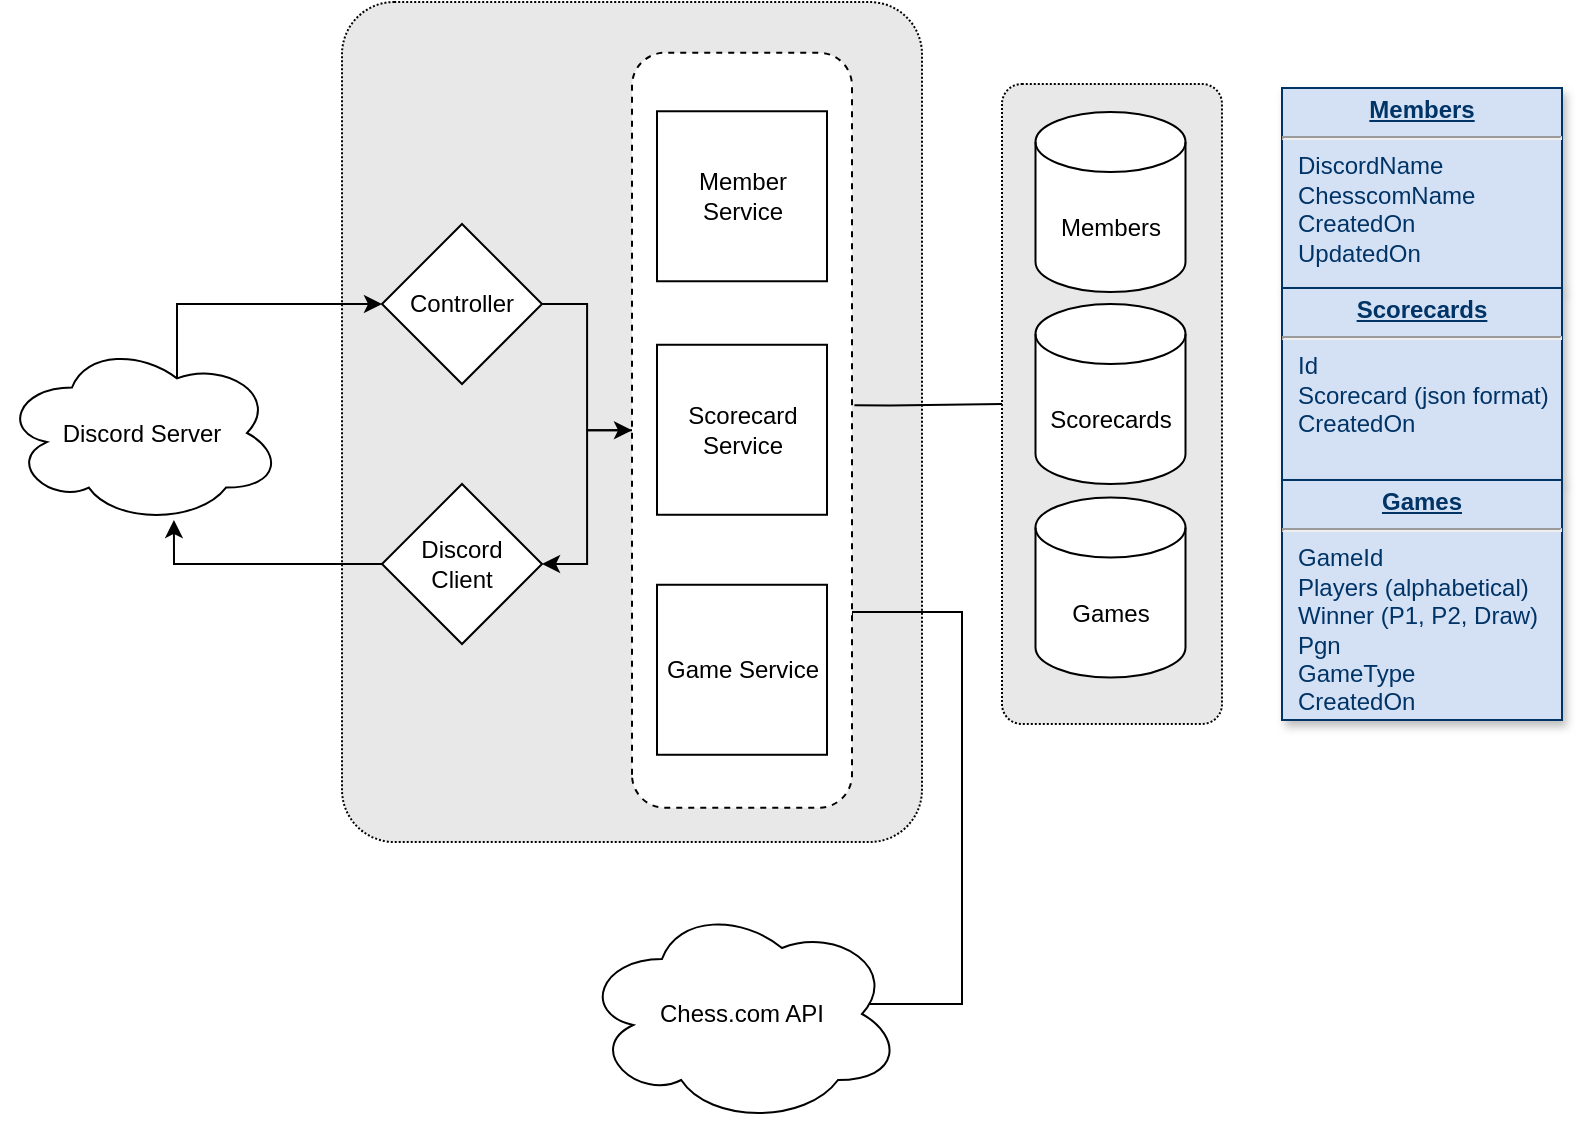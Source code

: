<mxfile version="14.2.9" type="github">
  <diagram name="Page-1" id="c7558073-3199-34d8-9f00-42111426c3f3">
    <mxGraphModel dx="1426" dy="905" grid="1" gridSize="10" guides="1" tooltips="1" connect="1" arrows="1" fold="1" page="1" pageScale="1" pageWidth="826" pageHeight="1169" background="#ffffff" math="0" shadow="0">
      <root>
        <mxCell id="0" />
        <mxCell id="1" parent="0" />
        <mxCell id="_OLi9d8GjZn6ro1plHeX-18" value="" style="rounded=1;whiteSpace=wrap;html=1;arcSize=9;dashed=1;dashPattern=1 1;fillColor=#E8E8E8;" vertex="1" parent="1">
          <mxGeometry x="520" y="230" width="110" height="320" as="geometry" />
        </mxCell>
        <mxCell id="_OLi9d8GjZn6ro1plHeX-11" value="" style="rounded=1;whiteSpace=wrap;html=1;arcSize=9;dashed=1;dashPattern=1 1;fillColor=#E8E8E8;" vertex="1" parent="1">
          <mxGeometry x="190" y="189" width="290" height="420" as="geometry" />
        </mxCell>
        <mxCell id="_OLi9d8GjZn6ro1plHeX-6" style="edgeStyle=orthogonalEdgeStyle;rounded=0;orthogonalLoop=1;jettySize=auto;html=1;exitX=0.5;exitY=0;exitDx=0;exitDy=0;entryX=1;entryY=0.5;entryDx=0;entryDy=0;" edge="1" parent="1" source="vf9vTdB66Ux0jYDctxN9-128" target="_OLi9d8GjZn6ro1plHeX-4">
          <mxGeometry relative="1" as="geometry" />
        </mxCell>
        <mxCell id="_OLi9d8GjZn6ro1plHeX-19" style="edgeStyle=orthogonalEdgeStyle;rounded=0;orthogonalLoop=1;jettySize=auto;html=1;exitX=0.533;exitY=1.011;exitDx=0;exitDy=0;entryX=0;entryY=0.5;entryDx=0;entryDy=0;exitPerimeter=0;endArrow=none;endFill=0;" edge="1" parent="1" source="vf9vTdB66Ux0jYDctxN9-128" target="_OLi9d8GjZn6ro1plHeX-18">
          <mxGeometry relative="1" as="geometry">
            <Array as="points">
              <mxPoint x="464" y="390" />
            </Array>
          </mxGeometry>
        </mxCell>
        <mxCell id="_OLi9d8GjZn6ro1plHeX-20" style="edgeStyle=orthogonalEdgeStyle;rounded=0;orthogonalLoop=1;jettySize=auto;html=1;exitX=0.25;exitY=1;exitDx=0;exitDy=0;entryX=0.875;entryY=0.5;entryDx=0;entryDy=0;entryPerimeter=0;" edge="1" parent="1" source="vf9vTdB66Ux0jYDctxN9-128" target="vf9vTdB66Ux0jYDctxN9-108">
          <mxGeometry relative="1" as="geometry">
            <Array as="points">
              <mxPoint x="445" y="494" />
              <mxPoint x="500" y="494" />
              <mxPoint x="500" y="690" />
              <mxPoint x="450" y="690" />
            </Array>
          </mxGeometry>
        </mxCell>
        <mxCell id="vf9vTdB66Ux0jYDctxN9-128" value="" style="rounded=1;whiteSpace=wrap;html=1;rotation=-90;dashed=1;" parent="1" vertex="1">
          <mxGeometry x="201.25" y="348.13" width="377.5" height="110" as="geometry" />
        </mxCell>
        <mxCell id="vf9vTdB66Ux0jYDctxN9-97" value="Scorecards" style="shape=cylinder3;whiteSpace=wrap;html=1;boundedLbl=1;backgroundOutline=1;size=15;" parent="1" vertex="1">
          <mxGeometry x="536.75" y="340" width="75" height="90" as="geometry" />
        </mxCell>
        <mxCell id="vf9vTdB66Ux0jYDctxN9-98" value="Members" style="shape=cylinder3;whiteSpace=wrap;html=1;boundedLbl=1;backgroundOutline=1;size=15;" parent="1" vertex="1">
          <mxGeometry x="536.75" y="244" width="75" height="90" as="geometry" />
        </mxCell>
        <mxCell id="vf9vTdB66Ux0jYDctxN9-99" value="Games" style="shape=cylinder3;whiteSpace=wrap;html=1;boundedLbl=1;backgroundOutline=1;size=15;" parent="1" vertex="1">
          <mxGeometry x="536.75" y="436.75" width="75" height="90" as="geometry" />
        </mxCell>
        <mxCell id="vf9vTdB66Ux0jYDctxN9-100" value="Scorecard Service" style="whiteSpace=wrap;html=1;aspect=fixed;" parent="1" vertex="1">
          <mxGeometry x="347.5" y="360.38" width="85" height="85" as="geometry" />
        </mxCell>
        <mxCell id="vf9vTdB66Ux0jYDctxN9-105" value="Member&lt;br&gt;Service" style="whiteSpace=wrap;html=1;aspect=fixed;" parent="1" vertex="1">
          <mxGeometry x="347.5" y="243.63" width="85" height="85" as="geometry" />
        </mxCell>
        <mxCell id="vf9vTdB66Ux0jYDctxN9-107" value="Game Service" style="whiteSpace=wrap;html=1;aspect=fixed;" parent="1" vertex="1">
          <mxGeometry x="347.5" y="480.38" width="85" height="85" as="geometry" />
        </mxCell>
        <mxCell id="vf9vTdB66Ux0jYDctxN9-108" value="Chess.com API" style="ellipse;shape=cloud;whiteSpace=wrap;html=1;" parent="1" vertex="1">
          <mxGeometry x="310" y="640" width="160" height="110" as="geometry" />
        </mxCell>
        <mxCell id="vf9vTdB66Ux0jYDctxN9-118" style="rounded=0;orthogonalLoop=1;jettySize=auto;html=1;entryX=0;entryY=0.5;entryDx=0;entryDy=0;edgeStyle=orthogonalEdgeStyle;exitX=0.625;exitY=0.2;exitDx=0;exitDy=0;exitPerimeter=0;" parent="1" source="_OLi9d8GjZn6ro1plHeX-9" target="vf9vTdB66Ux0jYDctxN9-113" edge="1">
          <mxGeometry relative="1" as="geometry">
            <mxPoint x="110" y="300" as="sourcePoint" />
            <Array as="points">
              <mxPoint x="108" y="340" />
            </Array>
          </mxGeometry>
        </mxCell>
        <mxCell id="vf9vTdB66Ux0jYDctxN9-116" style="rounded=0;orthogonalLoop=1;jettySize=auto;html=1;exitX=1;exitY=0.5;exitDx=0;exitDy=0;entryX=0.5;entryY=0;entryDx=0;entryDy=0;edgeStyle=orthogonalEdgeStyle;" parent="1" source="vf9vTdB66Ux0jYDctxN9-113" target="vf9vTdB66Ux0jYDctxN9-128" edge="1">
          <mxGeometry relative="1" as="geometry">
            <mxPoint x="290" y="389" as="targetPoint" />
          </mxGeometry>
        </mxCell>
        <mxCell id="vf9vTdB66Ux0jYDctxN9-113" value="Controller" style="rhombus;whiteSpace=wrap;html=1;" parent="1" vertex="1">
          <mxGeometry x="210" y="300" width="80" height="80" as="geometry" />
        </mxCell>
        <mxCell id="_OLi9d8GjZn6ro1plHeX-1" value="&lt;p style=&quot;margin: 0px ; margin-top: 4px ; text-align: center ; text-decoration: underline&quot;&gt;&lt;strong&gt;Members&lt;/strong&gt;&lt;/p&gt;&lt;hr&gt;&lt;p style=&quot;margin: 0px ; margin-left: 8px&quot;&gt;DiscordName&lt;/p&gt;&lt;p style=&quot;margin: 0px ; margin-left: 8px&quot;&gt;ChesscomName&lt;/p&gt;&lt;p style=&quot;margin: 0px ; margin-left: 8px&quot;&gt;CreatedOn&lt;/p&gt;&lt;p style=&quot;margin: 0px ; margin-left: 8px&quot;&gt;UpdatedOn&lt;/p&gt;" style="verticalAlign=top;align=left;overflow=fill;fontSize=12;fontFamily=Helvetica;html=1;strokeColor=#003366;shadow=1;fillColor=#D4E1F5;fontColor=#003366" vertex="1" parent="1">
          <mxGeometry x="660" y="232" width="140" height="100" as="geometry" />
        </mxCell>
        <mxCell id="_OLi9d8GjZn6ro1plHeX-2" value="&lt;p style=&quot;margin: 0px ; margin-top: 4px ; text-align: center ; text-decoration: underline&quot;&gt;&lt;strong&gt;Scorecards&lt;/strong&gt;&lt;/p&gt;&lt;hr&gt;&lt;p style=&quot;margin: 0px ; margin-left: 8px&quot;&gt;Id&lt;/p&gt;&lt;p style=&quot;margin: 0px ; margin-left: 8px&quot;&gt;Scorecard (json format)&lt;/p&gt;&lt;p style=&quot;margin: 0px ; margin-left: 8px&quot;&gt;CreatedOn&lt;/p&gt;" style="verticalAlign=top;align=left;overflow=fill;fontSize=12;fontFamily=Helvetica;html=1;strokeColor=#003366;shadow=1;fillColor=#D4E1F5;fontColor=#003366" vertex="1" parent="1">
          <mxGeometry x="660" y="332" width="140" height="96" as="geometry" />
        </mxCell>
        <mxCell id="_OLi9d8GjZn6ro1plHeX-3" value="&lt;p style=&quot;margin: 0px ; margin-top: 4px ; text-align: center ; text-decoration: underline&quot;&gt;&lt;strong&gt;Games&lt;/strong&gt;&lt;/p&gt;&lt;hr&gt;&lt;p style=&quot;margin: 0px ; margin-left: 8px&quot;&gt;GameId&lt;/p&gt;&lt;p style=&quot;margin: 0px ; margin-left: 8px&quot;&gt;Players (alphabetical)&lt;/p&gt;&lt;p style=&quot;margin: 0px ; margin-left: 8px&quot;&gt;Winner (P1, P2, Draw)&lt;/p&gt;&lt;p style=&quot;margin: 0px ; margin-left: 8px&quot;&gt;Pgn&lt;/p&gt;&lt;p style=&quot;margin: 0px ; margin-left: 8px&quot;&gt;GameType&lt;/p&gt;&lt;p style=&quot;margin: 0px ; margin-left: 8px&quot;&gt;CreatedOn&lt;/p&gt;" style="verticalAlign=top;align=left;overflow=fill;fontSize=12;fontFamily=Helvetica;html=1;strokeColor=#003366;shadow=1;fillColor=#D4E1F5;fontColor=#003366" vertex="1" parent="1">
          <mxGeometry x="660" y="428" width="140" height="120" as="geometry" />
        </mxCell>
        <mxCell id="_OLi9d8GjZn6ro1plHeX-7" style="edgeStyle=orthogonalEdgeStyle;rounded=0;orthogonalLoop=1;jettySize=auto;html=1;exitX=0;exitY=0.5;exitDx=0;exitDy=0;entryX=0.614;entryY=0.978;entryDx=0;entryDy=0;entryPerimeter=0;" edge="1" parent="1" source="_OLi9d8GjZn6ro1plHeX-4" target="_OLi9d8GjZn6ro1plHeX-9">
          <mxGeometry relative="1" as="geometry">
            <Array as="points">
              <mxPoint x="106" y="470" />
            </Array>
          </mxGeometry>
        </mxCell>
        <mxCell id="_OLi9d8GjZn6ro1plHeX-4" value="Discord&lt;br&gt;Client" style="rhombus;whiteSpace=wrap;html=1;" vertex="1" parent="1">
          <mxGeometry x="210" y="430" width="80" height="80" as="geometry" />
        </mxCell>
        <mxCell id="_OLi9d8GjZn6ro1plHeX-9" value="Discord Server" style="ellipse;shape=cloud;whiteSpace=wrap;html=1;" vertex="1" parent="1">
          <mxGeometry x="20" y="359" width="140" height="91" as="geometry" />
        </mxCell>
      </root>
    </mxGraphModel>
  </diagram>
</mxfile>
